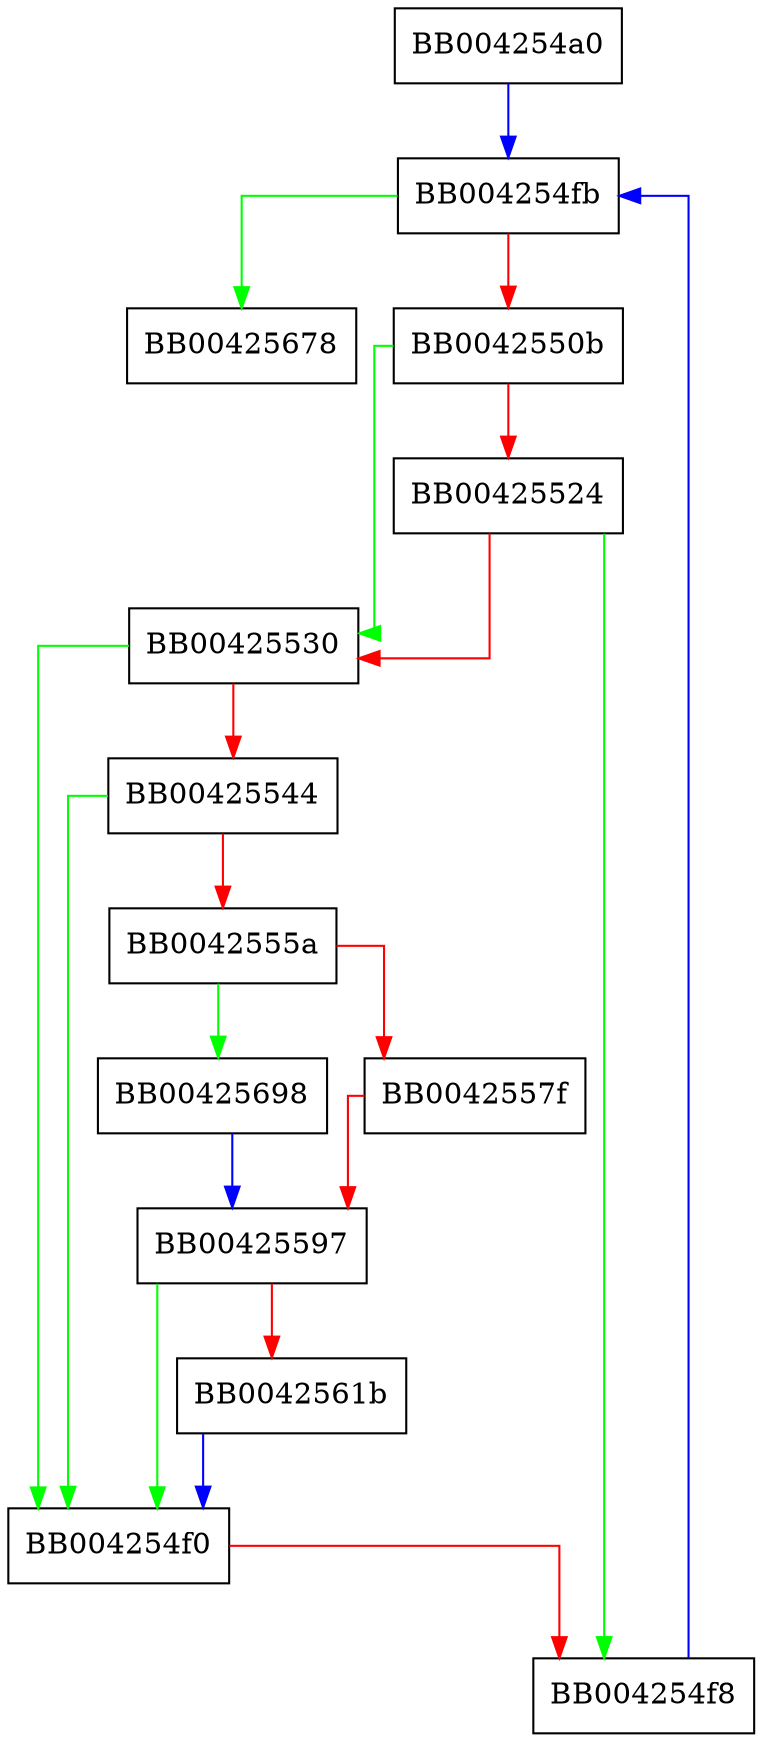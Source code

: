 digraph list_keymanagers {
  node [shape="box"];
  graph [splines=ortho];
  BB004254a0 -> BB004254fb [color="blue"];
  BB004254f0 -> BB004254f8 [color="red"];
  BB004254f8 -> BB004254fb [color="blue"];
  BB004254fb -> BB00425678 [color="green"];
  BB004254fb -> BB0042550b [color="red"];
  BB0042550b -> BB00425530 [color="green"];
  BB0042550b -> BB00425524 [color="red"];
  BB00425524 -> BB004254f8 [color="green"];
  BB00425524 -> BB00425530 [color="red"];
  BB00425530 -> BB004254f0 [color="green"];
  BB00425530 -> BB00425544 [color="red"];
  BB00425544 -> BB004254f0 [color="green"];
  BB00425544 -> BB0042555a [color="red"];
  BB0042555a -> BB00425698 [color="green"];
  BB0042555a -> BB0042557f [color="red"];
  BB0042557f -> BB00425597 [color="red"];
  BB00425597 -> BB004254f0 [color="green"];
  BB00425597 -> BB0042561b [color="red"];
  BB0042561b -> BB004254f0 [color="blue"];
  BB00425698 -> BB00425597 [color="blue"];
}